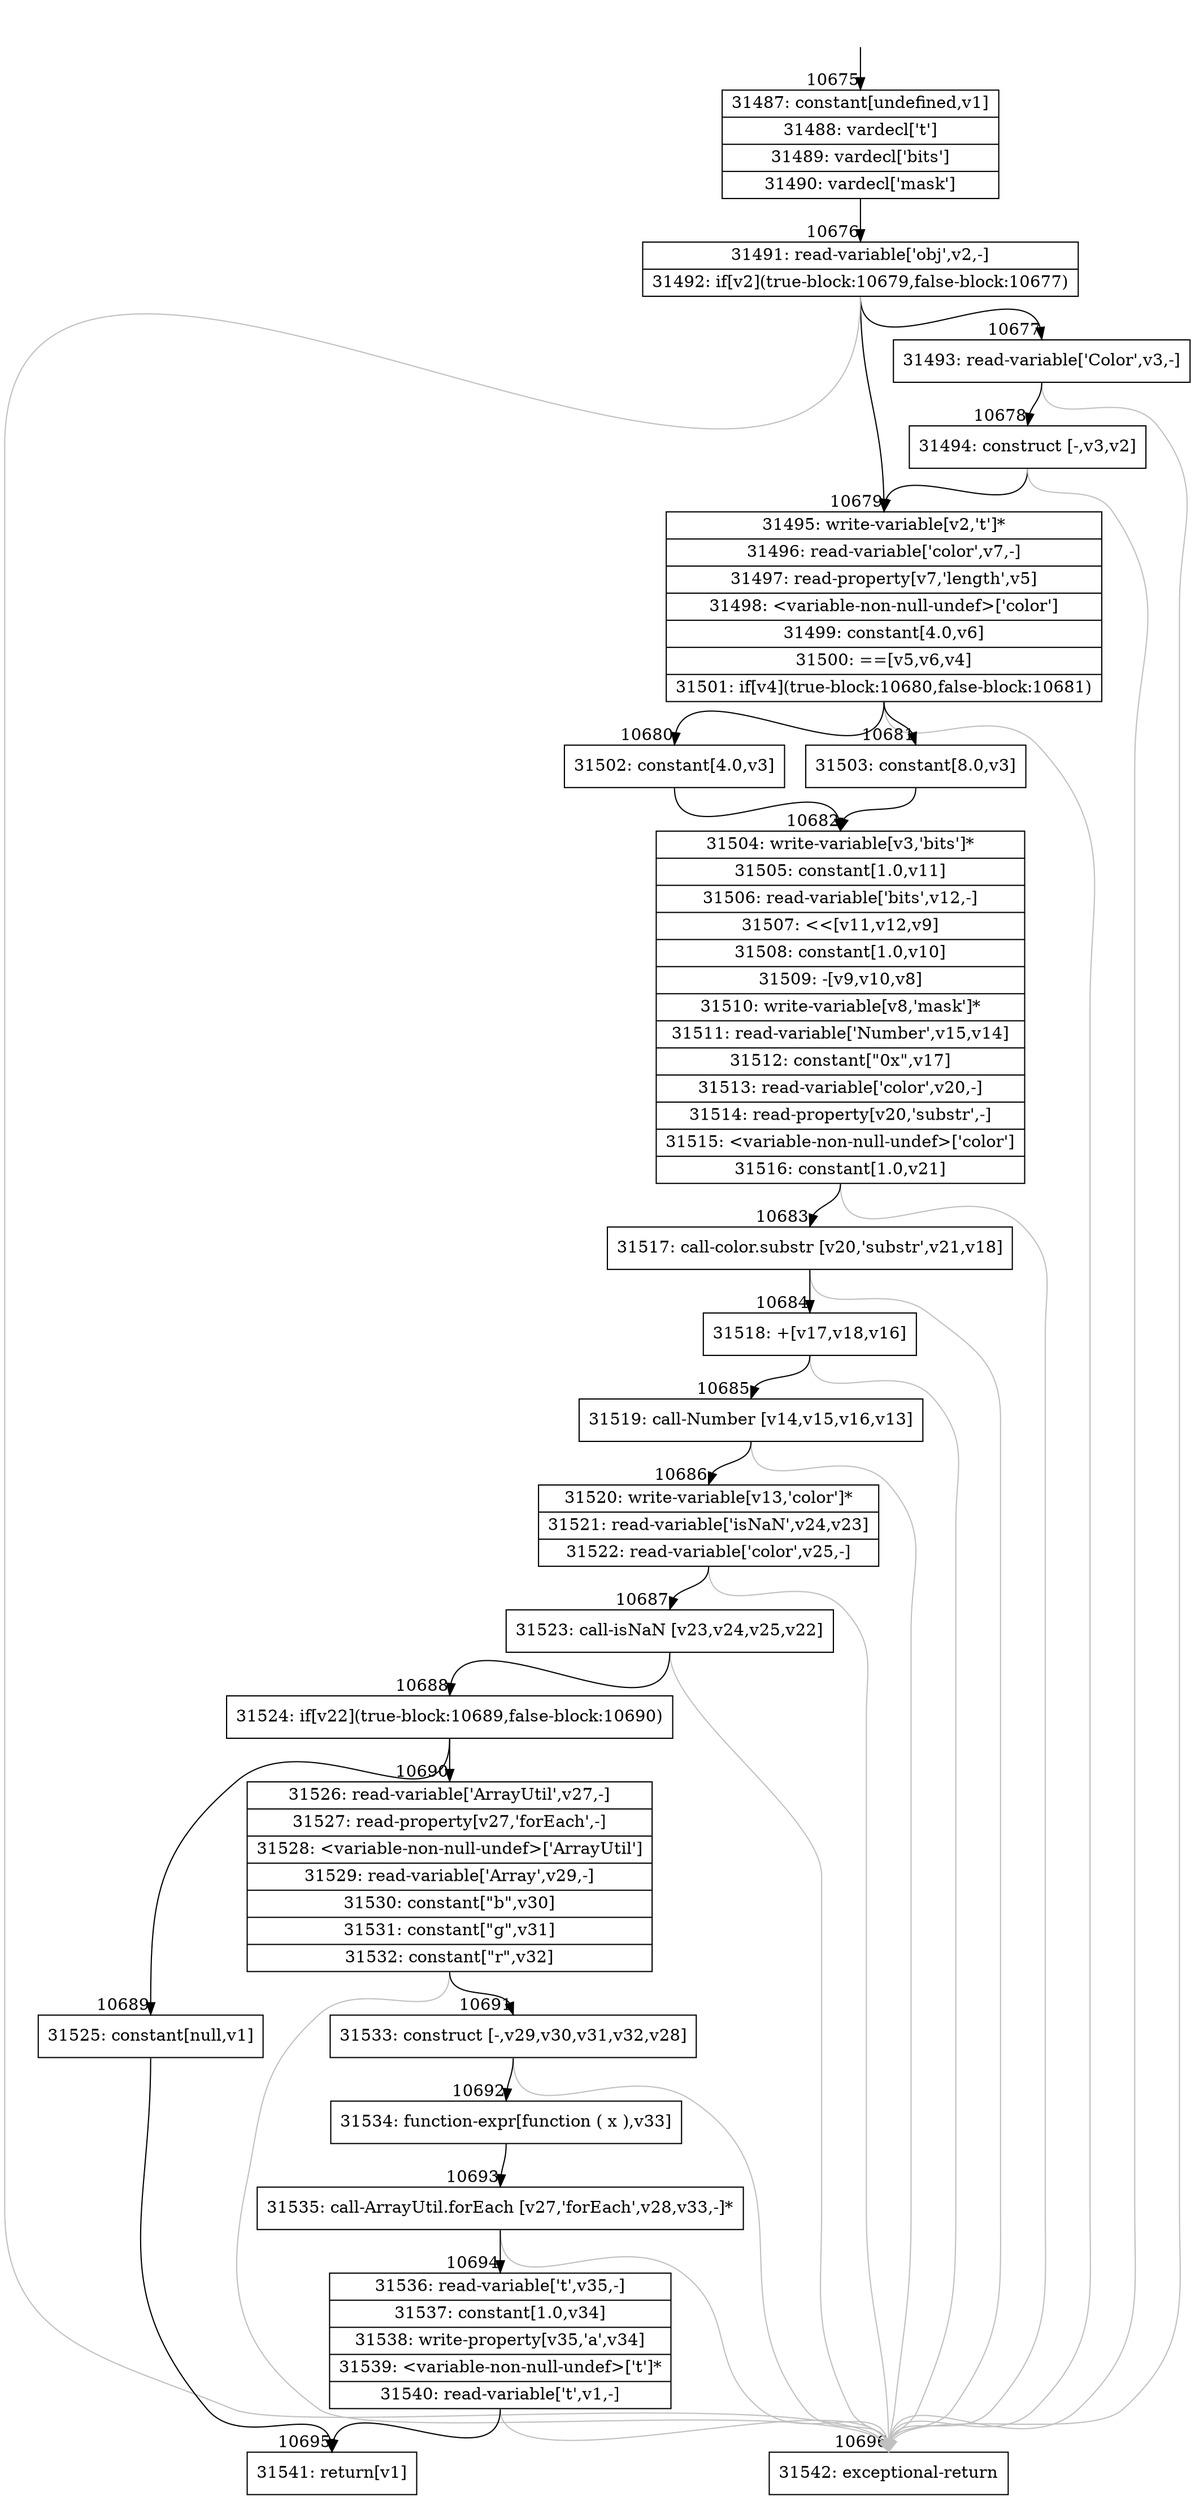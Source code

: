 digraph {
rankdir="TD"
BB_entry784[shape=none,label=""];
BB_entry784 -> BB10675 [tailport=s, headport=n, headlabel="    10675"]
BB10675 [shape=record label="{31487: constant[undefined,v1]|31488: vardecl['t']|31489: vardecl['bits']|31490: vardecl['mask']}" ] 
BB10675 -> BB10676 [tailport=s, headport=n, headlabel="      10676"]
BB10676 [shape=record label="{31491: read-variable['obj',v2,-]|31492: if[v2](true-block:10679,false-block:10677)}" ] 
BB10676 -> BB10679 [tailport=s, headport=n, headlabel="      10679"]
BB10676 -> BB10677 [tailport=s, headport=n, headlabel="      10677"]
BB10676 -> BB10696 [tailport=s, headport=n, color=gray, headlabel="      10696"]
BB10677 [shape=record label="{31493: read-variable['Color',v3,-]}" ] 
BB10677 -> BB10678 [tailport=s, headport=n, headlabel="      10678"]
BB10677 -> BB10696 [tailport=s, headport=n, color=gray]
BB10678 [shape=record label="{31494: construct [-,v3,v2]}" ] 
BB10678 -> BB10679 [tailport=s, headport=n]
BB10678 -> BB10696 [tailport=s, headport=n, color=gray]
BB10679 [shape=record label="{31495: write-variable[v2,'t']*|31496: read-variable['color',v7,-]|31497: read-property[v7,'length',v5]|31498: \<variable-non-null-undef\>['color']|31499: constant[4.0,v6]|31500: ==[v5,v6,v4]|31501: if[v4](true-block:10680,false-block:10681)}" ] 
BB10679 -> BB10680 [tailport=s, headport=n, headlabel="      10680"]
BB10679 -> BB10681 [tailport=s, headport=n, headlabel="      10681"]
BB10679 -> BB10696 [tailport=s, headport=n, color=gray]
BB10680 [shape=record label="{31502: constant[4.0,v3]}" ] 
BB10680 -> BB10682 [tailport=s, headport=n, headlabel="      10682"]
BB10681 [shape=record label="{31503: constant[8.0,v3]}" ] 
BB10681 -> BB10682 [tailport=s, headport=n]
BB10682 [shape=record label="{31504: write-variable[v3,'bits']*|31505: constant[1.0,v11]|31506: read-variable['bits',v12,-]|31507: \<\<[v11,v12,v9]|31508: constant[1.0,v10]|31509: -[v9,v10,v8]|31510: write-variable[v8,'mask']*|31511: read-variable['Number',v15,v14]|31512: constant[\"0x\",v17]|31513: read-variable['color',v20,-]|31514: read-property[v20,'substr',-]|31515: \<variable-non-null-undef\>['color']|31516: constant[1.0,v21]}" ] 
BB10682 -> BB10683 [tailport=s, headport=n, headlabel="      10683"]
BB10682 -> BB10696 [tailport=s, headport=n, color=gray]
BB10683 [shape=record label="{31517: call-color.substr [v20,'substr',v21,v18]}" ] 
BB10683 -> BB10684 [tailport=s, headport=n, headlabel="      10684"]
BB10683 -> BB10696 [tailport=s, headport=n, color=gray]
BB10684 [shape=record label="{31518: +[v17,v18,v16]}" ] 
BB10684 -> BB10685 [tailport=s, headport=n, headlabel="      10685"]
BB10684 -> BB10696 [tailport=s, headport=n, color=gray]
BB10685 [shape=record label="{31519: call-Number [v14,v15,v16,v13]}" ] 
BB10685 -> BB10686 [tailport=s, headport=n, headlabel="      10686"]
BB10685 -> BB10696 [tailport=s, headport=n, color=gray]
BB10686 [shape=record label="{31520: write-variable[v13,'color']*|31521: read-variable['isNaN',v24,v23]|31522: read-variable['color',v25,-]}" ] 
BB10686 -> BB10687 [tailport=s, headport=n, headlabel="      10687"]
BB10686 -> BB10696 [tailport=s, headport=n, color=gray]
BB10687 [shape=record label="{31523: call-isNaN [v23,v24,v25,v22]}" ] 
BB10687 -> BB10688 [tailport=s, headport=n, headlabel="      10688"]
BB10687 -> BB10696 [tailport=s, headport=n, color=gray]
BB10688 [shape=record label="{31524: if[v22](true-block:10689,false-block:10690)}" ] 
BB10688 -> BB10689 [tailport=s, headport=n, headlabel="      10689"]
BB10688 -> BB10690 [tailport=s, headport=n, headlabel="      10690"]
BB10689 [shape=record label="{31525: constant[null,v1]}" ] 
BB10689 -> BB10695 [tailport=s, headport=n, headlabel="      10695"]
BB10690 [shape=record label="{31526: read-variable['ArrayUtil',v27,-]|31527: read-property[v27,'forEach',-]|31528: \<variable-non-null-undef\>['ArrayUtil']|31529: read-variable['Array',v29,-]|31530: constant[\"b\",v30]|31531: constant[\"g\",v31]|31532: constant[\"r\",v32]}" ] 
BB10690 -> BB10691 [tailport=s, headport=n, headlabel="      10691"]
BB10690 -> BB10696 [tailport=s, headport=n, color=gray]
BB10691 [shape=record label="{31533: construct [-,v29,v30,v31,v32,v28]}" ] 
BB10691 -> BB10692 [tailport=s, headport=n, headlabel="      10692"]
BB10691 -> BB10696 [tailport=s, headport=n, color=gray]
BB10692 [shape=record label="{31534: function-expr[function ( x ),v33]}" ] 
BB10692 -> BB10693 [tailport=s, headport=n, headlabel="      10693"]
BB10693 [shape=record label="{31535: call-ArrayUtil.forEach [v27,'forEach',v28,v33,-]*}" ] 
BB10693 -> BB10694 [tailport=s, headport=n, headlabel="      10694"]
BB10693 -> BB10696 [tailport=s, headport=n, color=gray]
BB10694 [shape=record label="{31536: read-variable['t',v35,-]|31537: constant[1.0,v34]|31538: write-property[v35,'a',v34]|31539: \<variable-non-null-undef\>['t']*|31540: read-variable['t',v1,-]}" ] 
BB10694 -> BB10695 [tailport=s, headport=n]
BB10694 -> BB10696 [tailport=s, headport=n, color=gray]
BB10695 [shape=record label="{31541: return[v1]}" ] 
BB10696 [shape=record label="{31542: exceptional-return}" ] 
//#$~ 15177
}
